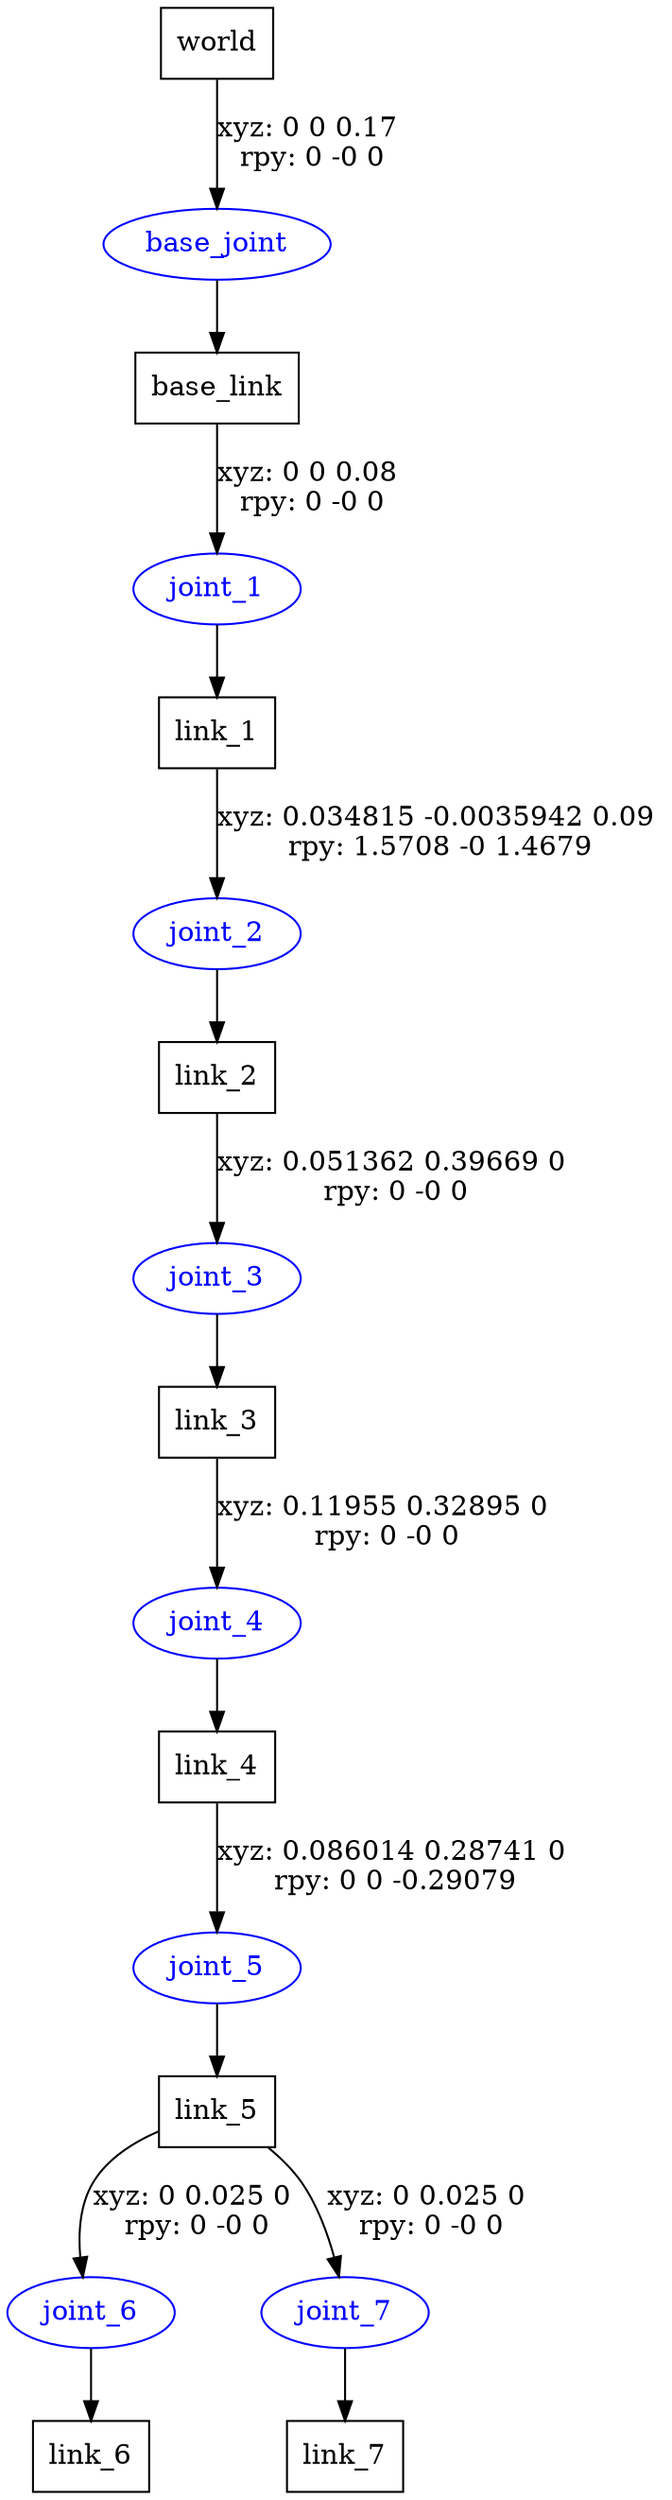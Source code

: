 digraph G {
node [shape=box];
"world" [label="world"];
"base_link" [label="base_link"];
"link_1" [label="link_1"];
"link_2" [label="link_2"];
"link_3" [label="link_3"];
"link_4" [label="link_4"];
"link_5" [label="link_5"];
"link_6" [label="link_6"];
"link_7" [label="link_7"];
node [shape=ellipse, color=blue, fontcolor=blue];
"world" -> "base_joint" [label="xyz: 0 0 0.17 \nrpy: 0 -0 0"]
"base_joint" -> "base_link"
"base_link" -> "joint_1" [label="xyz: 0 0 0.08 \nrpy: 0 -0 0"]
"joint_1" -> "link_1"
"link_1" -> "joint_2" [label="xyz: 0.034815 -0.0035942 0.09 \nrpy: 1.5708 -0 1.4679"]
"joint_2" -> "link_2"
"link_2" -> "joint_3" [label="xyz: 0.051362 0.39669 0 \nrpy: 0 -0 0"]
"joint_3" -> "link_3"
"link_3" -> "joint_4" [label="xyz: 0.11955 0.32895 0 \nrpy: 0 -0 0"]
"joint_4" -> "link_4"
"link_4" -> "joint_5" [label="xyz: 0.086014 0.28741 0 \nrpy: 0 0 -0.29079"]
"joint_5" -> "link_5"
"link_5" -> "joint_6" [label="xyz: 0 0.025 0 \nrpy: 0 -0 0"]
"joint_6" -> "link_6"
"link_5" -> "joint_7" [label="xyz: 0 0.025 0 \nrpy: 0 -0 0"]
"joint_7" -> "link_7"
}
